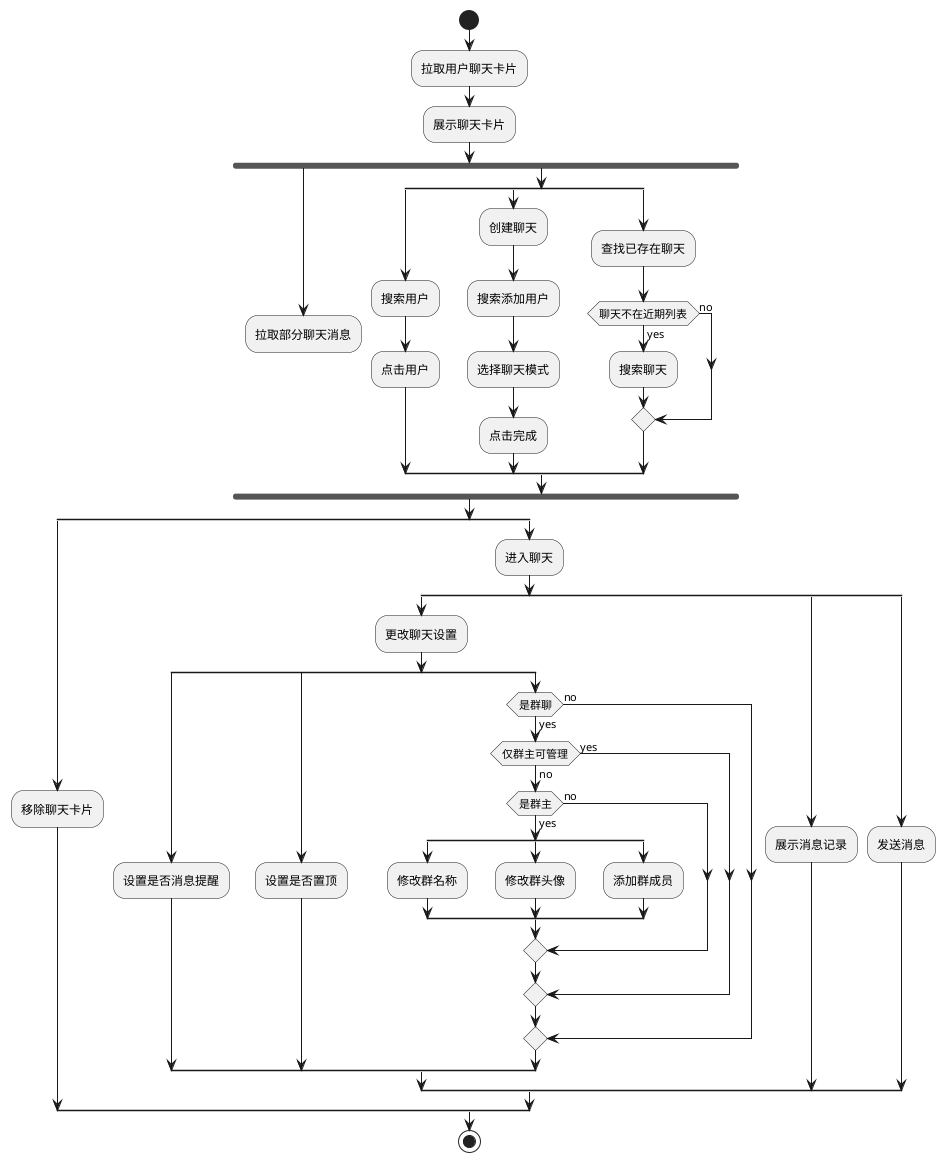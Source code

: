 @startuml
start

:拉取用户聊天卡片;
:展示聊天卡片;
fork
    :拉取部分聊天消息;
    detach
fork again
    split
        :搜索用户;
        :点击用户;
    split again
        :创建聊天;
        :搜索添加用户;
        :选择聊天模式;
        :点击完成;
    split again
        :查找已存在聊天;
        if (聊天不在近期列表) then (yes)
            :搜索聊天;
        else (no)
        endif
    end split
end fork

split
    :移除聊天卡片;
split again
    :进入聊天;
    split
        :更改聊天设置;
        split
            :设置是否消息提醒;
        split again
            :设置是否置顶;
        split again
            if (是群聊) then (yes)
                if (仅群主可管理) then (yes)
                else (no)
                    if (是群主) then (yes)
                        split
                            :修改群名称;
                        split again
                            :修改群头像;
                        split again
                            :添加群成员;
                        end split
                    else (no)
                    endif
                endif
            else (no)
            endif
        end split
    split again
        :展示消息记录;
    split again
        :发送消息;
    end split
end split

stop
@enduml
